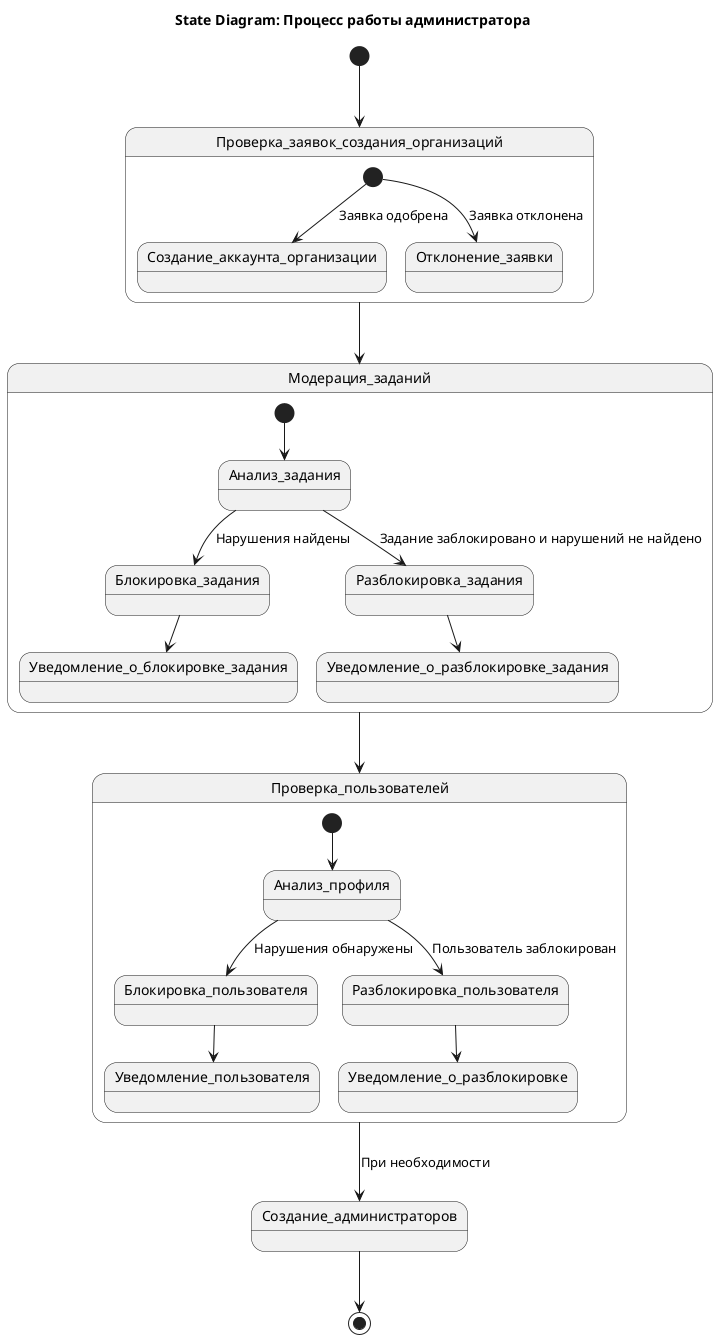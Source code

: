 @startuml
title State Diagram: Процесс работы администратора

  [*] --> Проверка_заявок_создания_организаций
  state Проверка_заявок_создания_организаций {
    [*] --> Создание_аккаунта_организации : Заявка одобрена
    [*] --> Отклонение_заявки : Заявка отклонена
  }
  
  state Модерация_заданий {
    [*] --> Анализ_задания
    Анализ_задания --> Блокировка_задания : Нарушения найдены
    Блокировка_задания --> Уведомление_о_блокировке_задания
    Анализ_задания --> Разблокировка_задания : Задание заблокировано и нарушений не найдено
    Разблокировка_задания --> Уведомление_о_разблокировке_задания
  }
  
  state Проверка_пользователей {
    [*] --> Анализ_профиля
    Анализ_профиля --> Блокировка_пользователя : Нарушения обнаружены
    Блокировка_пользователя --> Уведомление_пользователя
    Анализ_профиля --> Разблокировка_пользователя : Пользователь заблокирован
    Разблокировка_пользователя --> Уведомление_о_разблокировке
  }
  
  Проверка_заявок_создания_организаций --> Модерация_заданий
  Модерация_заданий --> Проверка_пользователей
  Проверка_пользователей --> Создание_администраторов : При необходимости


Создание_администраторов --> [*]
@enduml